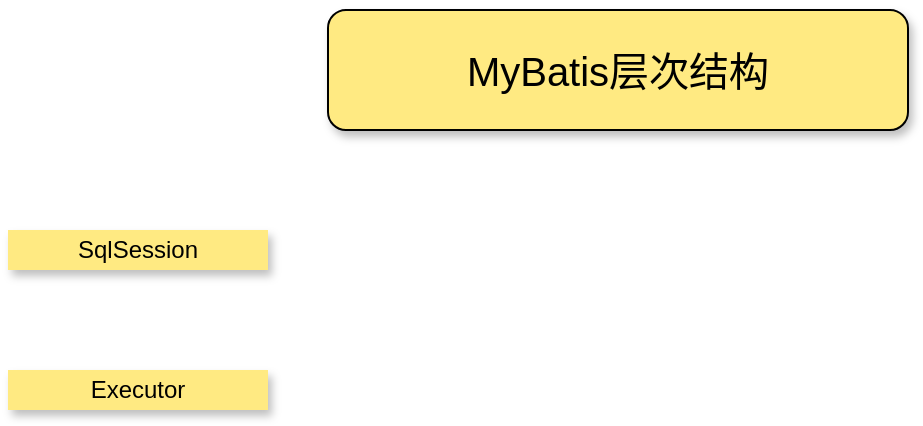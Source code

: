 <mxfile version="14.1.1" type="github">
  <diagram id="C5RBs43oDa-KdzZeNtuy" name="Page-1">
    <mxGraphModel dx="782" dy="434" grid="1" gridSize="10" guides="1" tooltips="1" connect="1" arrows="1" fold="1" page="1" pageScale="1" pageWidth="827" pageHeight="1169" math="0" shadow="0">
      <root>
        <mxCell id="WIyWlLk6GJQsqaUBKTNV-0" />
        <mxCell id="WIyWlLk6GJQsqaUBKTNV-1" parent="WIyWlLk6GJQsqaUBKTNV-0" />
        <mxCell id="KU1Z1lDWrttpG1oiQd2y-1" value="SqlSession" style="text;html=1;strokeColor=none;align=center;verticalAlign=middle;whiteSpace=wrap;rounded=0;shadow=1;fillColor=#FFEA82;" vertex="1" parent="WIyWlLk6GJQsqaUBKTNV-1">
          <mxGeometry x="170" y="120" width="130" height="20" as="geometry" />
        </mxCell>
        <mxCell id="KU1Z1lDWrttpG1oiQd2y-2" value="Executor" style="text;html=1;strokeColor=none;align=center;verticalAlign=middle;whiteSpace=wrap;rounded=0;shadow=1;fillColor=#FFEA82;" vertex="1" parent="WIyWlLk6GJQsqaUBKTNV-1">
          <mxGeometry x="170" y="190" width="130" height="20" as="geometry" />
        </mxCell>
        <mxCell id="KU1Z1lDWrttpG1oiQd2y-3" value="&lt;font style=&quot;font-size: 20px&quot;&gt;MyBatis层次结构&lt;/font&gt;" style="rounded=1;whiteSpace=wrap;html=1;shadow=1;fillColor=#FFEA82;" vertex="1" parent="WIyWlLk6GJQsqaUBKTNV-1">
          <mxGeometry x="330" y="10" width="290" height="60" as="geometry" />
        </mxCell>
        <mxCell id="KU1Z1lDWrttpG1oiQd2y-4" style="edgeStyle=orthogonalEdgeStyle;rounded=0;orthogonalLoop=1;jettySize=auto;html=1;exitX=0.5;exitY=1;exitDx=0;exitDy=0;" edge="1" parent="WIyWlLk6GJQsqaUBKTNV-1" source="KU1Z1lDWrttpG1oiQd2y-3" target="KU1Z1lDWrttpG1oiQd2y-3">
          <mxGeometry relative="1" as="geometry" />
        </mxCell>
      </root>
    </mxGraphModel>
  </diagram>
</mxfile>
